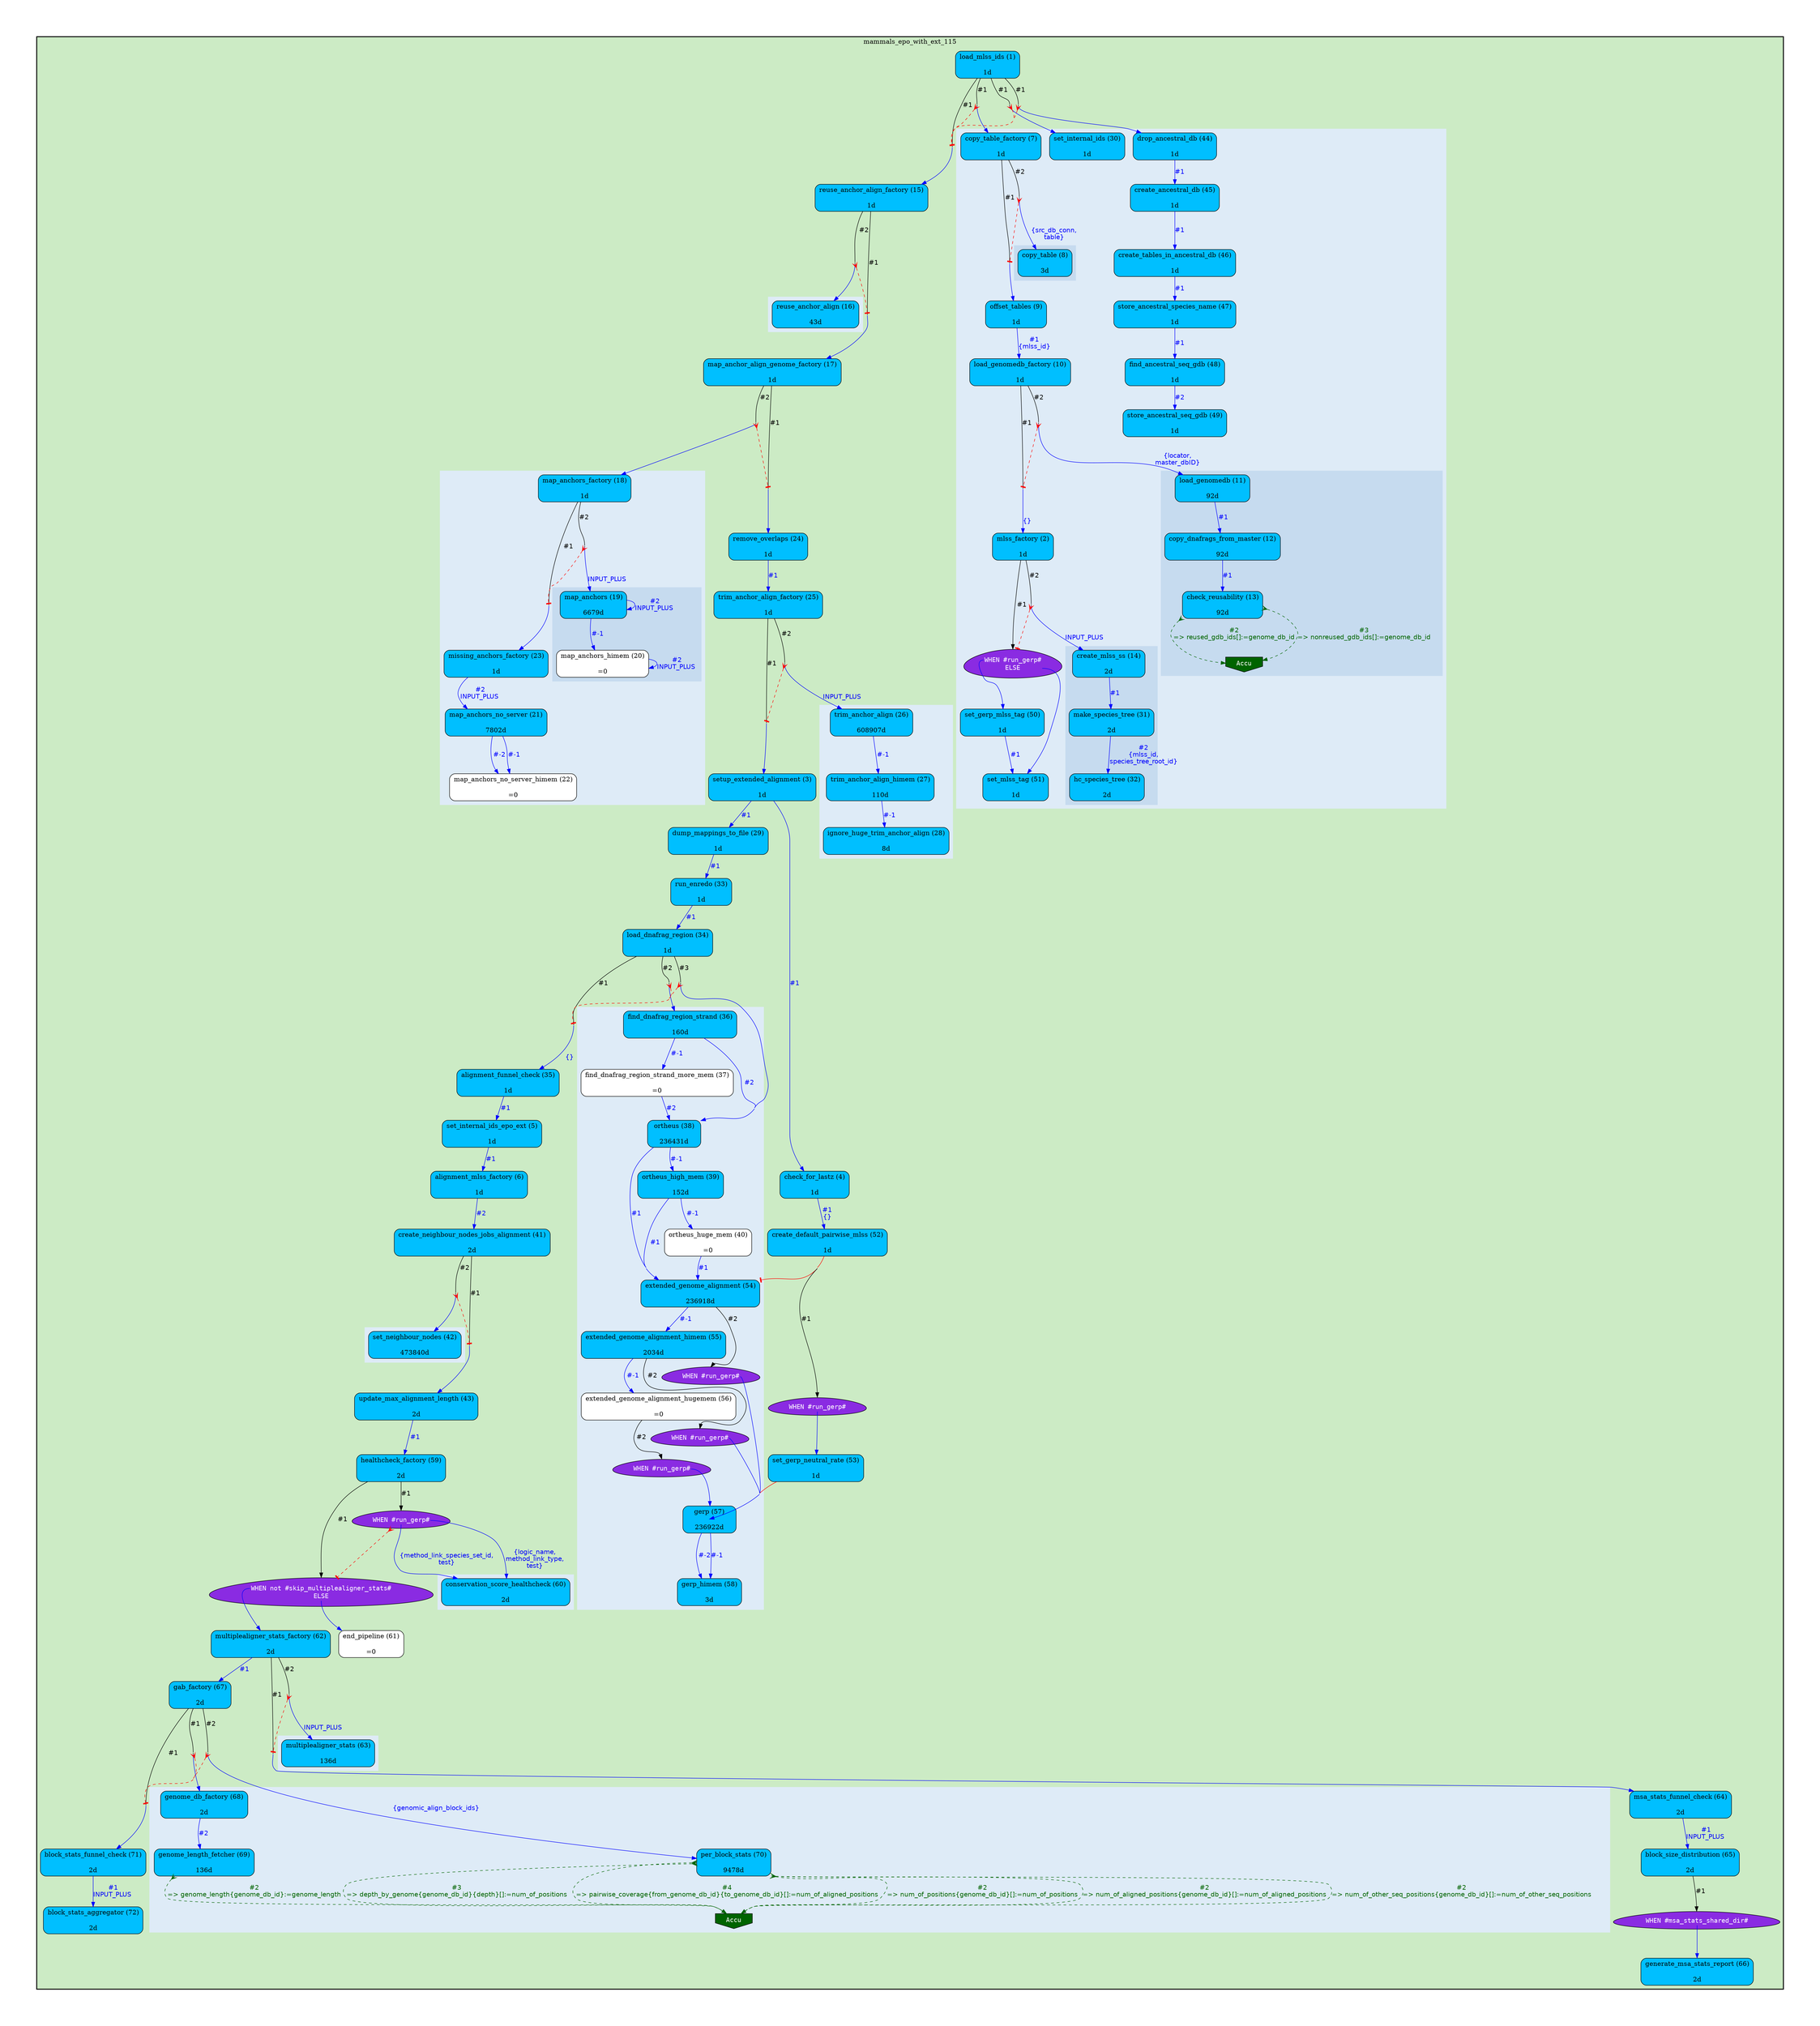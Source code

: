 digraph test {
	ratio="compress"; concentrate = "true"; name = "AnalysisWorkflow"; pad = "1.0";
	analysis_alignment_funnel_check [fillcolor="DeepSkyBlue", fontname="Times-Roman", label=<<table border="0" cellborder="0" cellspacing="0" cellpadding="1"><tr><td colspan="1">alignment_funnel_check (35)</td></tr><tr><td colspan="1"> </td></tr><tr><td bgcolor="DeepSkyBlue" width="100%">1d</td></tr></table>>, shape="Mrecord", style="filled"];
	analysis_alignment_mlss_factory [fillcolor="DeepSkyBlue", fontname="Times-Roman", label=<<table border="0" cellborder="0" cellspacing="0" cellpadding="1"><tr><td colspan="1">alignment_mlss_factory (6)</td></tr><tr><td colspan="1"> </td></tr><tr><td bgcolor="DeepSkyBlue" width="100%">1d</td></tr></table>>, shape="Mrecord", style="filled"];
	analysis_block_size_distribution [fillcolor="DeepSkyBlue", fontname="Times-Roman", label=<<table border="0" cellborder="0" cellspacing="0" cellpadding="1"><tr><td colspan="1">block_size_distribution (65)</td></tr><tr><td colspan="1"> </td></tr><tr><td bgcolor="DeepSkyBlue" width="100%">2d</td></tr></table>>, shape="Mrecord", style="filled"];
	analysis_block_stats_aggregator [fillcolor="DeepSkyBlue", fontname="Times-Roman", label=<<table border="0" cellborder="0" cellspacing="0" cellpadding="1"><tr><td colspan="1">block_stats_aggregator (72)</td></tr><tr><td colspan="1"> </td></tr><tr><td bgcolor="DeepSkyBlue" width="100%">2d</td></tr></table>>, shape="Mrecord", style="filled"];
	analysis_block_stats_funnel_check [fillcolor="DeepSkyBlue", fontname="Times-Roman", label=<<table border="0" cellborder="0" cellspacing="0" cellpadding="1"><tr><td colspan="1">block_stats_funnel_check (71)</td></tr><tr><td colspan="1"> </td></tr><tr><td bgcolor="DeepSkyBlue" width="100%">2d</td></tr></table>>, shape="Mrecord", style="filled"];
	analysis_check_for_lastz [fillcolor="DeepSkyBlue", fontname="Times-Roman", label=<<table border="0" cellborder="0" cellspacing="0" cellpadding="1"><tr><td colspan="1">check_for_lastz (4)</td></tr><tr><td colspan="1"> </td></tr><tr><td bgcolor="DeepSkyBlue" width="100%">1d</td></tr></table>>, shape="Mrecord", style="filled"];
	analysis_check_reusability [fillcolor="DeepSkyBlue", fontname="Times-Roman", label=<<table border="0" cellborder="0" cellspacing="0" cellpadding="1"><tr><td colspan="1">check_reusability (13)</td></tr><tr><td colspan="1"> </td></tr><tr><td bgcolor="DeepSkyBlue" width="100%">92d</td></tr></table>>, shape="Mrecord", style="filled"];
	analysis_conservation_score_healthcheck [fillcolor="DeepSkyBlue", fontname="Times-Roman", label=<<table border="0" cellborder="0" cellspacing="0" cellpadding="1"><tr><td colspan="1">conservation_score_healthcheck (60)</td></tr><tr><td colspan="1"> </td></tr><tr><td bgcolor="DeepSkyBlue" width="100%">2d</td></tr></table>>, shape="Mrecord", style="filled"];
	analysis_copy_dnafrags_from_master [fillcolor="DeepSkyBlue", fontname="Times-Roman", label=<<table border="0" cellborder="0" cellspacing="0" cellpadding="1"><tr><td colspan="1">copy_dnafrags_from_master (12)</td></tr><tr><td colspan="1"> </td></tr><tr><td bgcolor="DeepSkyBlue" width="100%">92d</td></tr></table>>, shape="Mrecord", style="filled"];
	analysis_copy_table [fillcolor="DeepSkyBlue", fontname="Times-Roman", label=<<table border="0" cellborder="0" cellspacing="0" cellpadding="1"><tr><td colspan="1">copy_table (8)</td></tr><tr><td colspan="1"> </td></tr><tr><td bgcolor="DeepSkyBlue" width="100%">3d</td></tr></table>>, shape="Mrecord", style="filled"];
	analysis_copy_table_factory [fillcolor="DeepSkyBlue", fontname="Times-Roman", label=<<table border="0" cellborder="0" cellspacing="0" cellpadding="1"><tr><td colspan="1">copy_table_factory (7)</td></tr><tr><td colspan="1"> </td></tr><tr><td bgcolor="DeepSkyBlue" width="100%">1d</td></tr></table>>, shape="Mrecord", style="filled"];
	analysis_create_ancestral_db [fillcolor="DeepSkyBlue", fontname="Times-Roman", label=<<table border="0" cellborder="0" cellspacing="0" cellpadding="1"><tr><td colspan="1">create_ancestral_db (45)</td></tr><tr><td colspan="1"> </td></tr><tr><td bgcolor="DeepSkyBlue" width="100%">1d</td></tr></table>>, shape="Mrecord", style="filled"];
	analysis_create_default_pairwise_mlss [fillcolor="DeepSkyBlue", fontname="Times-Roman", label=<<table border="0" cellborder="0" cellspacing="0" cellpadding="1"><tr><td colspan="1">create_default_pairwise_mlss (52)</td></tr><tr><td colspan="1"> </td></tr><tr><td bgcolor="DeepSkyBlue" width="100%">1d</td></tr></table>>, shape="Mrecord", style="filled"];
	analysis_create_mlss_ss [fillcolor="DeepSkyBlue", fontname="Times-Roman", label=<<table border="0" cellborder="0" cellspacing="0" cellpadding="1"><tr><td colspan="1">create_mlss_ss (14)</td></tr><tr><td colspan="1"> </td></tr><tr><td bgcolor="DeepSkyBlue" width="100%">2d</td></tr></table>>, shape="Mrecord", style="filled"];
	analysis_create_neighbour_nodes_jobs_alignment [fillcolor="DeepSkyBlue", fontname="Times-Roman", label=<<table border="0" cellborder="0" cellspacing="0" cellpadding="1"><tr><td colspan="1">create_neighbour_nodes_jobs_alignment (41)</td></tr><tr><td colspan="1"> </td></tr><tr><td bgcolor="DeepSkyBlue" width="100%">2d</td></tr></table>>, shape="Mrecord", style="filled"];
	analysis_create_tables_in_ancestral_db [fillcolor="DeepSkyBlue", fontname="Times-Roman", label=<<table border="0" cellborder="0" cellspacing="0" cellpadding="1"><tr><td colspan="1">create_tables_in_ancestral_db (46)</td></tr><tr><td colspan="1"> </td></tr><tr><td bgcolor="DeepSkyBlue" width="100%">1d</td></tr></table>>, shape="Mrecord", style="filled"];
	analysis_drop_ancestral_db [fillcolor="DeepSkyBlue", fontname="Times-Roman", label=<<table border="0" cellborder="0" cellspacing="0" cellpadding="1"><tr><td colspan="1">drop_ancestral_db (44)</td></tr><tr><td colspan="1"> </td></tr><tr><td bgcolor="DeepSkyBlue" width="100%">1d</td></tr></table>>, shape="Mrecord", style="filled"];
	analysis_dump_mappings_to_file [fillcolor="DeepSkyBlue", fontname="Times-Roman", label=<<table border="0" cellborder="0" cellspacing="0" cellpadding="1"><tr><td colspan="1">dump_mappings_to_file (29)</td></tr><tr><td colspan="1"> </td></tr><tr><td bgcolor="DeepSkyBlue" width="100%">1d</td></tr></table>>, shape="Mrecord", style="filled"];
	analysis_end_pipeline [fillcolor="white", fontname="Times-Roman", label=<<table border="0" cellborder="0" cellspacing="0" cellpadding="1"><tr><td colspan="1">end_pipeline (61)</td></tr><tr><td colspan="1"> </td></tr><tr><td>=0</td></tr></table>>, shape="Mrecord", style="filled"];
	analysis_extended_genome_alignment [fillcolor="DeepSkyBlue", fontname="Times-Roman", label=<<table border="0" cellborder="0" cellspacing="0" cellpadding="1"><tr><td colspan="1">extended_genome_alignment (54)</td></tr><tr><td colspan="1"> </td></tr><tr><td bgcolor="DeepSkyBlue" width="100%">236918d</td></tr></table>>, shape="Mrecord", style="filled"];
	analysis_extended_genome_alignment_himem [fillcolor="DeepSkyBlue", fontname="Times-Roman", label=<<table border="0" cellborder="0" cellspacing="0" cellpadding="1"><tr><td colspan="1">extended_genome_alignment_himem (55)</td></tr><tr><td colspan="1"> </td></tr><tr><td bgcolor="DeepSkyBlue" width="100%">2034d</td></tr></table>>, shape="Mrecord", style="filled"];
	analysis_extended_genome_alignment_hugemem [fillcolor="white", fontname="Times-Roman", label=<<table border="0" cellborder="0" cellspacing="0" cellpadding="1"><tr><td colspan="1">extended_genome_alignment_hugemem (56)</td></tr><tr><td colspan="1"> </td></tr><tr><td>=0</td></tr></table>>, shape="Mrecord", style="filled"];
	analysis_find_ancestral_seq_gdb [fillcolor="DeepSkyBlue", fontname="Times-Roman", label=<<table border="0" cellborder="0" cellspacing="0" cellpadding="1"><tr><td colspan="1">find_ancestral_seq_gdb (48)</td></tr><tr><td colspan="1"> </td></tr><tr><td bgcolor="DeepSkyBlue" width="100%">1d</td></tr></table>>, shape="Mrecord", style="filled"];
	analysis_find_dnafrag_region_strand [fillcolor="DeepSkyBlue", fontname="Times-Roman", label=<<table border="0" cellborder="0" cellspacing="0" cellpadding="1"><tr><td colspan="1">find_dnafrag_region_strand (36)</td></tr><tr><td colspan="1"> </td></tr><tr><td bgcolor="DeepSkyBlue" width="100%">160d</td></tr></table>>, shape="Mrecord", style="filled"];
	analysis_find_dnafrag_region_strand_more_mem [fillcolor="white", fontname="Times-Roman", label=<<table border="0" cellborder="0" cellspacing="0" cellpadding="1"><tr><td colspan="1">find_dnafrag_region_strand_more_mem (37)</td></tr><tr><td colspan="1"> </td></tr><tr><td>=0</td></tr></table>>, shape="Mrecord", style="filled"];
	analysis_gab_factory [fillcolor="DeepSkyBlue", fontname="Times-Roman", label=<<table border="0" cellborder="0" cellspacing="0" cellpadding="1"><tr><td colspan="1">gab_factory (67)</td></tr><tr><td colspan="1"> </td></tr><tr><td bgcolor="DeepSkyBlue" width="100%">2d</td></tr></table>>, shape="Mrecord", style="filled"];
	analysis_generate_msa_stats_report [fillcolor="DeepSkyBlue", fontname="Times-Roman", label=<<table border="0" cellborder="0" cellspacing="0" cellpadding="1"><tr><td colspan="1">generate_msa_stats_report (66)</td></tr><tr><td colspan="1"> </td></tr><tr><td bgcolor="DeepSkyBlue" width="100%">2d</td></tr></table>>, shape="Mrecord", style="filled"];
	analysis_genome_db_factory [fillcolor="DeepSkyBlue", fontname="Times-Roman", label=<<table border="0" cellborder="0" cellspacing="0" cellpadding="1"><tr><td colspan="1">genome_db_factory (68)</td></tr><tr><td colspan="1"> </td></tr><tr><td bgcolor="DeepSkyBlue" width="100%">2d</td></tr></table>>, shape="Mrecord", style="filled"];
	analysis_genome_length_fetcher [fillcolor="DeepSkyBlue", fontname="Times-Roman", label=<<table border="0" cellborder="0" cellspacing="0" cellpadding="1"><tr><td colspan="1">genome_length_fetcher (69)</td></tr><tr><td colspan="1"> </td></tr><tr><td bgcolor="DeepSkyBlue" width="100%">136d</td></tr></table>>, shape="Mrecord", style="filled"];
	analysis_gerp [fillcolor="DeepSkyBlue", fontname="Times-Roman", label=<<table border="0" cellborder="0" cellspacing="0" cellpadding="1"><tr><td colspan="1">gerp (57)</td></tr><tr><td colspan="1"> </td></tr><tr><td bgcolor="DeepSkyBlue" width="100%">236922d</td></tr></table>>, shape="Mrecord", style="filled"];
	analysis_gerp_himem [fillcolor="DeepSkyBlue", fontname="Times-Roman", label=<<table border="0" cellborder="0" cellspacing="0" cellpadding="1"><tr><td colspan="1">gerp_himem (58)</td></tr><tr><td colspan="1"> </td></tr><tr><td bgcolor="DeepSkyBlue" width="100%">3d</td></tr></table>>, shape="Mrecord", style="filled"];
	analysis_hc_species_tree [fillcolor="DeepSkyBlue", fontname="Times-Roman", label=<<table border="0" cellborder="0" cellspacing="0" cellpadding="1"><tr><td colspan="1">hc_species_tree (32)</td></tr><tr><td colspan="1"> </td></tr><tr><td bgcolor="DeepSkyBlue" width="100%">2d</td></tr></table>>, shape="Mrecord", style="filled"];
	analysis_healthcheck_factory [fillcolor="DeepSkyBlue", fontname="Times-Roman", label=<<table border="0" cellborder="0" cellspacing="0" cellpadding="1"><tr><td colspan="1">healthcheck_factory (59)</td></tr><tr><td colspan="1"> </td></tr><tr><td bgcolor="DeepSkyBlue" width="100%">2d</td></tr></table>>, shape="Mrecord", style="filled"];
	analysis_ignore_huge_trim_anchor_align [fillcolor="DeepSkyBlue", fontname="Times-Roman", label=<<table border="0" cellborder="0" cellspacing="0" cellpadding="1"><tr><td colspan="1">ignore_huge_trim_anchor_align (28)</td></tr><tr><td colspan="1"> </td></tr><tr><td bgcolor="DeepSkyBlue" width="100%">8d</td></tr></table>>, shape="Mrecord", style="filled"];
	analysis_load_dnafrag_region [fillcolor="DeepSkyBlue", fontname="Times-Roman", label=<<table border="0" cellborder="0" cellspacing="0" cellpadding="1"><tr><td colspan="1">load_dnafrag_region (34)</td></tr><tr><td colspan="1"> </td></tr><tr><td bgcolor="DeepSkyBlue" width="100%">1d</td></tr></table>>, shape="Mrecord", style="filled"];
	analysis_load_genomedb [fillcolor="DeepSkyBlue", fontname="Times-Roman", label=<<table border="0" cellborder="0" cellspacing="0" cellpadding="1"><tr><td colspan="1">load_genomedb (11)</td></tr><tr><td colspan="1"> </td></tr><tr><td bgcolor="DeepSkyBlue" width="100%">92d</td></tr></table>>, shape="Mrecord", style="filled"];
	analysis_load_genomedb_factory [fillcolor="DeepSkyBlue", fontname="Times-Roman", label=<<table border="0" cellborder="0" cellspacing="0" cellpadding="1"><tr><td colspan="1">load_genomedb_factory (10)</td></tr><tr><td colspan="1"> </td></tr><tr><td bgcolor="DeepSkyBlue" width="100%">1d</td></tr></table>>, shape="Mrecord", style="filled"];
	analysis_load_mlss_ids [fillcolor="DeepSkyBlue", fontname="Times-Roman", label=<<table border="0" cellborder="0" cellspacing="0" cellpadding="1"><tr><td colspan="1">load_mlss_ids (1)</td></tr><tr><td colspan="1"> </td></tr><tr><td bgcolor="DeepSkyBlue" width="100%">1d</td></tr></table>>, shape="Mrecord", style="filled"];
	analysis_make_species_tree [fillcolor="DeepSkyBlue", fontname="Times-Roman", label=<<table border="0" cellborder="0" cellspacing="0" cellpadding="1"><tr><td colspan="1">make_species_tree (31)</td></tr><tr><td colspan="1"> </td></tr><tr><td bgcolor="DeepSkyBlue" width="100%">2d</td></tr></table>>, shape="Mrecord", style="filled"];
	analysis_map_anchor_align_genome_factory [fillcolor="DeepSkyBlue", fontname="Times-Roman", label=<<table border="0" cellborder="0" cellspacing="0" cellpadding="1"><tr><td colspan="1">map_anchor_align_genome_factory (17)</td></tr><tr><td colspan="1"> </td></tr><tr><td bgcolor="DeepSkyBlue" width="100%">1d</td></tr></table>>, shape="Mrecord", style="filled"];
	analysis_map_anchors [fillcolor="DeepSkyBlue", fontname="Times-Roman", label=<<table border="0" cellborder="0" cellspacing="0" cellpadding="1"><tr><td colspan="1">map_anchors (19)</td></tr><tr><td colspan="1"> </td></tr><tr><td bgcolor="DeepSkyBlue" width="100%">6679d</td></tr></table>>, shape="Mrecord", style="filled"];
	analysis_map_anchors_factory [fillcolor="DeepSkyBlue", fontname="Times-Roman", label=<<table border="0" cellborder="0" cellspacing="0" cellpadding="1"><tr><td colspan="1">map_anchors_factory (18)</td></tr><tr><td colspan="1"> </td></tr><tr><td bgcolor="DeepSkyBlue" width="100%">1d</td></tr></table>>, shape="Mrecord", style="filled"];
	analysis_map_anchors_himem [fillcolor="white", fontname="Times-Roman", label=<<table border="0" cellborder="0" cellspacing="0" cellpadding="1"><tr><td colspan="1">map_anchors_himem (20)</td></tr><tr><td colspan="1"> </td></tr><tr><td>=0</td></tr></table>>, shape="Mrecord", style="filled"];
	analysis_map_anchors_no_server [fillcolor="DeepSkyBlue", fontname="Times-Roman", label=<<table border="0" cellborder="0" cellspacing="0" cellpadding="1"><tr><td colspan="1">map_anchors_no_server (21)</td></tr><tr><td colspan="1"> </td></tr><tr><td bgcolor="DeepSkyBlue" width="100%">7802d</td></tr></table>>, shape="Mrecord", style="filled"];
	analysis_map_anchors_no_server_himem [fillcolor="white", fontname="Times-Roman", label=<<table border="0" cellborder="0" cellspacing="0" cellpadding="1"><tr><td colspan="1">map_anchors_no_server_himem (22)</td></tr><tr><td colspan="1"> </td></tr><tr><td>=0</td></tr></table>>, shape="Mrecord", style="filled"];
	analysis_missing_anchors_factory [fillcolor="DeepSkyBlue", fontname="Times-Roman", label=<<table border="0" cellborder="0" cellspacing="0" cellpadding="1"><tr><td colspan="1">missing_anchors_factory (23)</td></tr><tr><td colspan="1"> </td></tr><tr><td bgcolor="DeepSkyBlue" width="100%">1d</td></tr></table>>, shape="Mrecord", style="filled"];
	analysis_mlss_factory [fillcolor="DeepSkyBlue", fontname="Times-Roman", label=<<table border="0" cellborder="0" cellspacing="0" cellpadding="1"><tr><td colspan="1">mlss_factory (2)</td></tr><tr><td colspan="1"> </td></tr><tr><td bgcolor="DeepSkyBlue" width="100%">1d</td></tr></table>>, shape="Mrecord", style="filled"];
	analysis_msa_stats_funnel_check [fillcolor="DeepSkyBlue", fontname="Times-Roman", label=<<table border="0" cellborder="0" cellspacing="0" cellpadding="1"><tr><td colspan="1">msa_stats_funnel_check (64)</td></tr><tr><td colspan="1"> </td></tr><tr><td bgcolor="DeepSkyBlue" width="100%">2d</td></tr></table>>, shape="Mrecord", style="filled"];
	analysis_multiplealigner_stats [fillcolor="DeepSkyBlue", fontname="Times-Roman", label=<<table border="0" cellborder="0" cellspacing="0" cellpadding="1"><tr><td colspan="1">multiplealigner_stats (63)</td></tr><tr><td colspan="1"> </td></tr><tr><td bgcolor="DeepSkyBlue" width="100%">136d</td></tr></table>>, shape="Mrecord", style="filled"];
	analysis_multiplealigner_stats_factory [fillcolor="DeepSkyBlue", fontname="Times-Roman", label=<<table border="0" cellborder="0" cellspacing="0" cellpadding="1"><tr><td colspan="1">multiplealigner_stats_factory (62)</td></tr><tr><td colspan="1"> </td></tr><tr><td bgcolor="DeepSkyBlue" width="100%">2d</td></tr></table>>, shape="Mrecord", style="filled"];
	analysis_offset_tables [fillcolor="DeepSkyBlue", fontname="Times-Roman", label=<<table border="0" cellborder="0" cellspacing="0" cellpadding="1"><tr><td colspan="1">offset_tables (9)</td></tr><tr><td colspan="1"> </td></tr><tr><td bgcolor="DeepSkyBlue" width="100%">1d</td></tr></table>>, shape="Mrecord", style="filled"];
	analysis_ortheus [fillcolor="DeepSkyBlue", fontname="Times-Roman", label=<<table border="0" cellborder="0" cellspacing="0" cellpadding="1"><tr><td colspan="1">ortheus (38)</td></tr><tr><td colspan="1"> </td></tr><tr><td bgcolor="DeepSkyBlue" width="100%">236431d</td></tr></table>>, shape="Mrecord", style="filled"];
	analysis_ortheus_high_mem [fillcolor="DeepSkyBlue", fontname="Times-Roman", label=<<table border="0" cellborder="0" cellspacing="0" cellpadding="1"><tr><td colspan="1">ortheus_high_mem (39)</td></tr><tr><td colspan="1"> </td></tr><tr><td bgcolor="DeepSkyBlue" width="100%">152d</td></tr></table>>, shape="Mrecord", style="filled"];
	analysis_ortheus_huge_mem [fillcolor="white", fontname="Times-Roman", label=<<table border="0" cellborder="0" cellspacing="0" cellpadding="1"><tr><td colspan="1">ortheus_huge_mem (40)</td></tr><tr><td colspan="1"> </td></tr><tr><td>=0</td></tr></table>>, shape="Mrecord", style="filled"];
	analysis_per_block_stats [fillcolor="DeepSkyBlue", fontname="Times-Roman", label=<<table border="0" cellborder="0" cellspacing="0" cellpadding="1"><tr><td colspan="1">per_block_stats (70)</td></tr><tr><td colspan="1"> </td></tr><tr><td bgcolor="DeepSkyBlue" width="100%">9478d</td></tr></table>>, shape="Mrecord", style="filled"];
	analysis_remove_overlaps [fillcolor="DeepSkyBlue", fontname="Times-Roman", label=<<table border="0" cellborder="0" cellspacing="0" cellpadding="1"><tr><td colspan="1">remove_overlaps (24)</td></tr><tr><td colspan="1"> </td></tr><tr><td bgcolor="DeepSkyBlue" width="100%">1d</td></tr></table>>, shape="Mrecord", style="filled"];
	analysis_reuse_anchor_align [fillcolor="DeepSkyBlue", fontname="Times-Roman", label=<<table border="0" cellborder="0" cellspacing="0" cellpadding="1"><tr><td colspan="1">reuse_anchor_align (16)</td></tr><tr><td colspan="1"> </td></tr><tr><td bgcolor="DeepSkyBlue" width="100%">43d</td></tr></table>>, shape="Mrecord", style="filled"];
	analysis_reuse_anchor_align_factory [fillcolor="DeepSkyBlue", fontname="Times-Roman", label=<<table border="0" cellborder="0" cellspacing="0" cellpadding="1"><tr><td colspan="1">reuse_anchor_align_factory (15)</td></tr><tr><td colspan="1"> </td></tr><tr><td bgcolor="DeepSkyBlue" width="100%">1d</td></tr></table>>, shape="Mrecord", style="filled"];
	analysis_run_enredo [fillcolor="DeepSkyBlue", fontname="Times-Roman", label=<<table border="0" cellborder="0" cellspacing="0" cellpadding="1"><tr><td colspan="1">run_enredo (33)</td></tr><tr><td colspan="1"> </td></tr><tr><td bgcolor="DeepSkyBlue" width="100%">1d</td></tr></table>>, shape="Mrecord", style="filled"];
	analysis_set_gerp_mlss_tag [fillcolor="DeepSkyBlue", fontname="Times-Roman", label=<<table border="0" cellborder="0" cellspacing="0" cellpadding="1"><tr><td colspan="1">set_gerp_mlss_tag (50)</td></tr><tr><td colspan="1"> </td></tr><tr><td bgcolor="DeepSkyBlue" width="100%">1d</td></tr></table>>, shape="Mrecord", style="filled"];
	analysis_set_gerp_neutral_rate [fillcolor="DeepSkyBlue", fontname="Times-Roman", label=<<table border="0" cellborder="0" cellspacing="0" cellpadding="1"><tr><td colspan="1">set_gerp_neutral_rate (53)</td></tr><tr><td colspan="1"> </td></tr><tr><td bgcolor="DeepSkyBlue" width="100%">1d</td></tr></table>>, shape="Mrecord", style="filled"];
	analysis_set_internal_ids [fillcolor="DeepSkyBlue", fontname="Times-Roman", label=<<table border="0" cellborder="0" cellspacing="0" cellpadding="1"><tr><td colspan="1">set_internal_ids (30)</td></tr><tr><td colspan="1"> </td></tr><tr><td bgcolor="DeepSkyBlue" width="100%">1d</td></tr></table>>, shape="Mrecord", style="filled"];
	analysis_set_internal_ids_epo_ext [fillcolor="DeepSkyBlue", fontname="Times-Roman", label=<<table border="0" cellborder="0" cellspacing="0" cellpadding="1"><tr><td colspan="1">set_internal_ids_epo_ext (5)</td></tr><tr><td colspan="1"> </td></tr><tr><td bgcolor="DeepSkyBlue" width="100%">1d</td></tr></table>>, shape="Mrecord", style="filled"];
	analysis_set_mlss_tag [fillcolor="DeepSkyBlue", fontname="Times-Roman", label=<<table border="0" cellborder="0" cellspacing="0" cellpadding="1"><tr><td colspan="1">set_mlss_tag (51)</td></tr><tr><td colspan="1"> </td></tr><tr><td bgcolor="DeepSkyBlue" width="100%">1d</td></tr></table>>, shape="Mrecord", style="filled"];
	analysis_set_neighbour_nodes [fillcolor="DeepSkyBlue", fontname="Times-Roman", label=<<table border="0" cellborder="0" cellspacing="0" cellpadding="1"><tr><td colspan="1">set_neighbour_nodes (42)</td></tr><tr><td colspan="1"> </td></tr><tr><td bgcolor="DeepSkyBlue" width="100%">473840d</td></tr></table>>, shape="Mrecord", style="filled"];
	analysis_setup_extended_alignment [fillcolor="DeepSkyBlue", fontname="Times-Roman", label=<<table border="0" cellborder="0" cellspacing="0" cellpadding="1"><tr><td colspan="1">setup_extended_alignment (3)</td></tr><tr><td colspan="1"> </td></tr><tr><td bgcolor="DeepSkyBlue" width="100%">1d</td></tr></table>>, shape="Mrecord", style="filled"];
	analysis_store_ancestral_seq_gdb [fillcolor="DeepSkyBlue", fontname="Times-Roman", label=<<table border="0" cellborder="0" cellspacing="0" cellpadding="1"><tr><td colspan="1">store_ancestral_seq_gdb (49)</td></tr><tr><td colspan="1"> </td></tr><tr><td bgcolor="DeepSkyBlue" width="100%">1d</td></tr></table>>, shape="Mrecord", style="filled"];
	analysis_store_ancestral_species_name [fillcolor="DeepSkyBlue", fontname="Times-Roman", label=<<table border="0" cellborder="0" cellspacing="0" cellpadding="1"><tr><td colspan="1">store_ancestral_species_name (47)</td></tr><tr><td colspan="1"> </td></tr><tr><td bgcolor="DeepSkyBlue" width="100%">1d</td></tr></table>>, shape="Mrecord", style="filled"];
	analysis_trim_anchor_align [fillcolor="DeepSkyBlue", fontname="Times-Roman", label=<<table border="0" cellborder="0" cellspacing="0" cellpadding="1"><tr><td colspan="1">trim_anchor_align (26)</td></tr><tr><td colspan="1"> </td></tr><tr><td bgcolor="DeepSkyBlue" width="100%">608907d</td></tr></table>>, shape="Mrecord", style="filled"];
	analysis_trim_anchor_align_factory [fillcolor="DeepSkyBlue", fontname="Times-Roman", label=<<table border="0" cellborder="0" cellspacing="0" cellpadding="1"><tr><td colspan="1">trim_anchor_align_factory (25)</td></tr><tr><td colspan="1"> </td></tr><tr><td bgcolor="DeepSkyBlue" width="100%">1d</td></tr></table>>, shape="Mrecord", style="filled"];
	analysis_trim_anchor_align_himem [fillcolor="DeepSkyBlue", fontname="Times-Roman", label=<<table border="0" cellborder="0" cellspacing="0" cellpadding="1"><tr><td colspan="1">trim_anchor_align_himem (27)</td></tr><tr><td colspan="1"> </td></tr><tr><td bgcolor="DeepSkyBlue" width="100%">110d</td></tr></table>>, shape="Mrecord", style="filled"];
	analysis_update_max_alignment_length [fillcolor="DeepSkyBlue", fontname="Times-Roman", label=<<table border="0" cellborder="0" cellspacing="0" cellpadding="1"><tr><td colspan="1">update_max_alignment_length (43)</td></tr><tr><td colspan="1"> </td></tr><tr><td bgcolor="DeepSkyBlue" width="100%">2d</td></tr></table>>, shape="Mrecord", style="filled"];
	dfr_12_mp [fixedsize="1", height="0.01", label="dfr_12_mp", shape="point", width="0.01"];
	dfr_13_mp [fixedsize="1", height="0.01", label="dfr_13_mp", shape="point", width="0.01"];
	dfr_15_mp [fixedsize="1", height="0.01", label="dfr_15_mp", shape="point", width="0.01"];
	dfr_16_mp [fixedsize="1", height="0.01", label="dfr_16_mp", shape="point", width="0.01"];
	dfr_1_mp [fixedsize="1", height="0.01", label="dfr_1_mp", shape="point", width="0.01"];
	dfr_22_mp [fixedsize="1", height="0.01", label="dfr_22_mp", shape="point", width="0.01"];
	dfr_23_mp [fixedsize="1", height="0.01", label="dfr_23_mp", shape="point", width="0.01"];
	dfr_24_mp [fixedsize="1", height="0.01", label="dfr_24_mp", shape="point", width="0.01"];
	dfr_25_mp [fixedsize="1", height="0.01", label="dfr_25_mp", shape="point", width="0.01"];
	dfr_26_mp [fixedsize="1", height="0.01", label="dfr_26_mp", shape="point", width="0.01"];
	dfr_27_mp [fixedsize="1", height="0.01", label="dfr_27_mp", shape="point", width="0.01"];
	dfr_2_mp [fixedsize="1", height="0.01", label="dfr_2_mp", shape="point", width="0.01"];
	dfr_35_mp [fixedsize="1", height="0.01", label="dfr_35_mp", shape="point", width="0.01"];
	dfr_36_mp [fixedsize="1", height="0.01", label="dfr_36_mp", shape="point", width="0.01"];
	dfr_3_mp [fixedsize="1", height="0.01", label="dfr_3_mp", shape="point", width="0.01"];
	dfr_42_mp [fixedsize="1", height="0.01", label="dfr_42_mp", shape="point", width="0.01"];
	dfr_43_mp [fixedsize="1", height="0.01", label="dfr_43_mp", shape="point", width="0.01"];
	dfr_44_mp [fixedsize="1", height="0.01", label="dfr_44_mp", shape="point", width="0.01"];
	dfr_4_mp [fixedsize="1", height="0.01", label="dfr_4_mp", shape="point", width="0.01"];
	dfr_54_mp [fixedsize="1", height="0.01", label="dfr_54_mp", shape="point", width="0.01"];
	dfr_55_mp [fixedsize="1", height="0.01", label="dfr_55_mp", shape="point", width="0.01"];
	dfr_5_mp [fillcolor="blueviolet", fontcolor="white", fontname="Courier", label=<<table border="0" cellborder="0" cellspacing="0" cellpadding="1">i<tr><td></td></tr><tr><td port="cond_0">WHEN #run_gerp#</td></tr><tr><td port="cond_1">ELSE</td></tr></table>>, shape="egg", style="filled"];
	dfr_63_mp [fillcolor="blueviolet", fontcolor="white", fontname="Courier", label=<<table border="0" cellborder="0" cellspacing="0" cellpadding="1">i<tr><td></td></tr><tr><td port="cond_0">WHEN #run_gerp#</td></tr></table>>, shape="egg", style="filled"];
	dfr_65_mp [fillcolor="blueviolet", fontcolor="white", fontname="Courier", label=<<table border="0" cellborder="0" cellspacing="0" cellpadding="1">i<tr><td></td></tr><tr><td port="cond_0">WHEN #run_gerp#</td></tr></table>>, shape="egg", style="filled"];
	dfr_67_mp [fillcolor="blueviolet", fontcolor="white", fontname="Courier", label=<<table border="0" cellborder="0" cellspacing="0" cellpadding="1">i<tr><td></td></tr><tr><td port="cond_0">WHEN #run_gerp#</td></tr></table>>, shape="egg", style="filled"];
	dfr_68_mp [fillcolor="blueviolet", fontcolor="white", fontname="Courier", label=<<table border="0" cellborder="0" cellspacing="0" cellpadding="1">i<tr><td></td></tr><tr><td port="cond_0">WHEN #run_gerp#</td></tr></table>>, shape="egg", style="filled"];
	dfr_6_mp [fixedsize="1", height="0.01", label="dfr_6_mp", shape="point", width="0.01"];
	dfr_71_mp [fillcolor="blueviolet", fontcolor="white", fontname="Courier", label=<<table border="0" cellborder="0" cellspacing="0" cellpadding="1">i<tr><td></td></tr><tr><td port="cond_0">WHEN not #skip_multiplealigner_stats#</td></tr><tr><td port="cond_1">ELSE</td></tr></table>>, shape="egg", style="filled"];
	dfr_72_mp [fillcolor="blueviolet", fontcolor="white", fontname="Courier", label=<<table border="0" cellborder="0" cellspacing="0" cellpadding="1">i<tr><td></td></tr><tr><td port="cond_0">WHEN #run_gerp#</td></tr></table>>, shape="egg", style="filled"];
	dfr_73_mp [fixedsize="1", height="0.01", label="dfr_73_mp", shape="point", width="0.01"];
	dfr_74_mp [fixedsize="1", height="0.01", label="dfr_74_mp", shape="point", width="0.01"];
	dfr_77_mp [fillcolor="blueviolet", fontcolor="white", fontname="Courier", label=<<table border="0" cellborder="0" cellspacing="0" cellpadding="1">i<tr><td></td></tr><tr><td port="cond_0">WHEN #msa_stats_shared_dir#</td></tr></table>>, shape="egg", style="filled"];
	dfr_78_mp [fixedsize="1", height="0.01", label="dfr_78_mp", shape="point", width="0.01"];
	dfr_79_mp [fixedsize="1", height="0.01", label="dfr_79_mp", shape="point", width="0.01"];
	dfr_80_mp [fixedsize="1", height="0.01", label="dfr_80_mp", shape="point", width="0.01"];
	sink_dfr_15_mp [fillcolor="darkgreen", fontcolor="white", fontname="Courier", label="Accu", shape="invhouse", style="filled"];
	sink_dfr_78_mp [fillcolor="darkgreen", fontcolor="white", fontname="Courier", label="Accu", shape="invhouse", style="filled"];
	analysis_alignment_funnel_check -> analysis_set_internal_ids_epo_ext [color="blue", fontcolor="blue", fontname="Helvetica", label="#1\n"];
	analysis_alignment_mlss_factory -> analysis_create_neighbour_nodes_jobs_alignment [color="blue", fontcolor="blue", fontname="Helvetica", label="#2\n"];
	analysis_block_size_distribution -> dfr_77_mp [arrowhead="normal", color="black", fontcolor="black", fontname="Helvetica", headport="n", label="#1"];
	analysis_block_stats_funnel_check -> analysis_block_stats_aggregator [color="blue", fontcolor="blue", fontname="Helvetica", label="#1\nINPUT_PLUS "];
	analysis_check_for_lastz -> analysis_create_default_pairwise_mlss [color="blue", fontcolor="blue", fontname="Helvetica", label="#1\n{}"];
	analysis_check_reusability -> sink_dfr_15_mp [arrowtail="crow", color="darkgreen", dir="both", fontcolor="darkgreen", fontname="Helvetica", label="#2\n=> reused_gdb_ids[]:=genome_db_id", style="dashed"];
	analysis_check_reusability -> sink_dfr_15_mp [arrowtail="crow", color="darkgreen", dir="both", fontcolor="darkgreen", fontname="Helvetica", label="#3\n=> nonreused_gdb_ids[]:=genome_db_id", style="dashed"];
	analysis_copy_dnafrags_from_master -> analysis_check_reusability [color="blue", fontcolor="blue", fontname="Helvetica", label="#1\n"];
	analysis_copy_table_factory -> dfr_12_mp [arrowhead="none", color="black", fontcolor="black", fontname="Helvetica", headport="n", label="#1"];
	analysis_copy_table_factory -> dfr_13_mp [arrowhead="none", color="black", fontcolor="black", fontname="Helvetica", headport="n", label="#2"];
	analysis_create_ancestral_db -> analysis_create_tables_in_ancestral_db [color="blue", fontcolor="blue", fontname="Helvetica", label="#1\n"];
	analysis_create_default_pairwise_mlss -> analysis_extended_genome_alignment [arrowhead="tee", color="red"];
	analysis_create_default_pairwise_mlss -> dfr_63_mp [arrowhead="normal", color="black", fontcolor="black", fontname="Helvetica", headport="n", label="#1"];
	analysis_create_mlss_ss -> analysis_make_species_tree [color="blue", fontcolor="blue", fontname="Helvetica", label="#1\n"];
	analysis_create_neighbour_nodes_jobs_alignment -> dfr_54_mp [arrowhead="none", color="black", fontcolor="black", fontname="Helvetica", headport="n", label="#1"];
	analysis_create_neighbour_nodes_jobs_alignment -> dfr_55_mp [arrowhead="none", color="black", fontcolor="black", fontname="Helvetica", headport="n", label="#2"];
	analysis_create_tables_in_ancestral_db -> analysis_store_ancestral_species_name [color="blue", fontcolor="blue", fontname="Helvetica", label="#1\n"];
	analysis_drop_ancestral_db -> analysis_create_ancestral_db [color="blue", fontcolor="blue", fontname="Helvetica", label="#1\n"];
	analysis_dump_mappings_to_file -> analysis_run_enredo [color="blue", fontcolor="blue", fontname="Helvetica", label="#1\n"];
	analysis_extended_genome_alignment -> analysis_extended_genome_alignment_himem [color="blue", fontcolor="blue", fontname="Helvetica", label="#-1\n"];
	analysis_extended_genome_alignment -> dfr_65_mp [arrowhead="normal", color="black", fontcolor="black", fontname="Helvetica", headport="n", label="#2"];
	analysis_extended_genome_alignment_himem -> analysis_extended_genome_alignment_hugemem [color="blue", fontcolor="blue", fontname="Helvetica", label="#-1\n"];
	analysis_extended_genome_alignment_himem -> dfr_67_mp [arrowhead="normal", color="black", fontcolor="black", fontname="Helvetica", headport="n", label="#2"];
	analysis_extended_genome_alignment_hugemem -> dfr_68_mp [arrowhead="normal", color="black", fontcolor="black", fontname="Helvetica", headport="n", label="#2"];
	analysis_find_ancestral_seq_gdb -> analysis_store_ancestral_seq_gdb [color="blue", fontcolor="blue", fontname="Helvetica", label="#2\n"];
	analysis_find_dnafrag_region_strand -> analysis_find_dnafrag_region_strand_more_mem [color="blue", fontcolor="blue", fontname="Helvetica", label="#-1\n"];
	analysis_find_dnafrag_region_strand -> analysis_ortheus [color="blue", fontcolor="blue", fontname="Helvetica", label="#2\n"];
	analysis_find_dnafrag_region_strand_more_mem -> analysis_ortheus [color="blue", fontcolor="blue", fontname="Helvetica", label="#2\n"];
	analysis_gab_factory -> dfr_78_mp [arrowhead="none", color="black", fontcolor="black", fontname="Helvetica", headport="n", label="#1"];
	analysis_gab_factory -> dfr_79_mp [arrowhead="none", color="black", fontcolor="black", fontname="Helvetica", headport="n", label="#1"];
	analysis_gab_factory -> dfr_80_mp [arrowhead="none", color="black", fontcolor="black", fontname="Helvetica", headport="n", label="#2"];
	analysis_genome_db_factory -> analysis_genome_length_fetcher [color="blue", fontcolor="blue", fontname="Helvetica", label="#2\n"];
	analysis_genome_length_fetcher -> sink_dfr_78_mp [arrowtail="crow", color="darkgreen", dir="both", fontcolor="darkgreen", fontname="Helvetica", label="#2\n=> genome_length{genome_db_id}:=genome_length", style="dashed"];
	analysis_gerp -> analysis_gerp_himem [color="blue", fontcolor="blue", fontname="Helvetica", label="#-2\n"];
	analysis_gerp -> analysis_gerp_himem [color="blue", fontcolor="blue", fontname="Helvetica", label="#-1\n"];
	analysis_healthcheck_factory -> dfr_71_mp [arrowhead="normal", color="black", fontcolor="black", fontname="Helvetica", headport="n", label="#1"];
	analysis_healthcheck_factory -> dfr_72_mp [arrowhead="normal", color="black", fontcolor="black", fontname="Helvetica", headport="n", label="#1"];
	analysis_load_dnafrag_region -> dfr_42_mp [arrowhead="none", color="black", fontcolor="black", fontname="Helvetica", headport="n", label="#1"];
	analysis_load_dnafrag_region -> dfr_43_mp [arrowhead="none", color="black", fontcolor="black", fontname="Helvetica", headport="n", label="#2"];
	analysis_load_dnafrag_region -> dfr_44_mp [arrowhead="none", color="black", fontcolor="black", fontname="Helvetica", headport="n", label="#3"];
	analysis_load_genomedb -> analysis_copy_dnafrags_from_master [color="blue", fontcolor="blue", fontname="Helvetica", label="#1\n"];
	analysis_load_genomedb_factory -> dfr_15_mp [arrowhead="none", color="black", fontcolor="black", fontname="Helvetica", headport="n", label="#1"];
	analysis_load_genomedb_factory -> dfr_16_mp [arrowhead="none", color="black", fontcolor="black", fontname="Helvetica", headport="n", label="#2"];
	analysis_load_mlss_ids -> dfr_1_mp [arrowhead="none", color="black", fontcolor="black", fontname="Helvetica", headport="n", label="#1"];
	analysis_load_mlss_ids -> dfr_2_mp [arrowhead="none", color="black", fontcolor="black", fontname="Helvetica", headport="n", label="#1"];
	analysis_load_mlss_ids -> dfr_3_mp [arrowhead="none", color="black", fontcolor="black", fontname="Helvetica", headport="n", label="#1"];
	analysis_load_mlss_ids -> dfr_4_mp [arrowhead="none", color="black", fontcolor="black", fontname="Helvetica", headport="n", label="#1"];
	analysis_make_species_tree -> analysis_hc_species_tree [color="blue", fontcolor="blue", fontname="Helvetica", label="#2\n{mlss_id,\nspecies_tree_root_id}"];
	analysis_map_anchor_align_genome_factory -> dfr_24_mp [arrowhead="none", color="black", fontcolor="black", fontname="Helvetica", headport="n", label="#1"];
	analysis_map_anchor_align_genome_factory -> dfr_25_mp [arrowhead="none", color="black", fontcolor="black", fontname="Helvetica", headport="n", label="#2"];
	analysis_map_anchors -> analysis_map_anchors [color="blue", fontcolor="blue", fontname="Helvetica", label="#2\nINPUT_PLUS "];
	analysis_map_anchors -> analysis_map_anchors_himem [color="blue", fontcolor="blue", fontname="Helvetica", label="#-1\n"];
	analysis_map_anchors_factory -> dfr_26_mp [arrowhead="none", color="black", fontcolor="black", fontname="Helvetica", headport="n", label="#1"];
	analysis_map_anchors_factory -> dfr_27_mp [arrowhead="none", color="black", fontcolor="black", fontname="Helvetica", headport="n", label="#2"];
	analysis_map_anchors_himem -> analysis_map_anchors_himem [color="blue", fontcolor="blue", fontname="Helvetica", label="#2\nINPUT_PLUS "];
	analysis_map_anchors_no_server -> analysis_map_anchors_no_server_himem [color="blue", fontcolor="blue", fontname="Helvetica", label="#-2\n"];
	analysis_map_anchors_no_server -> analysis_map_anchors_no_server_himem [color="blue", fontcolor="blue", fontname="Helvetica", label="#-1\n"];
	analysis_missing_anchors_factory -> analysis_map_anchors_no_server [color="blue", fontcolor="blue", fontname="Helvetica", label="#2\nINPUT_PLUS "];
	analysis_mlss_factory -> dfr_5_mp [arrowhead="normal", color="black", fontcolor="black", fontname="Helvetica", headport="n", label="#1"];
	analysis_mlss_factory -> dfr_6_mp [arrowhead="none", color="black", fontcolor="black", fontname="Helvetica", headport="n", label="#2"];
	analysis_msa_stats_funnel_check -> analysis_block_size_distribution [color="blue", fontcolor="blue", fontname="Helvetica", label="#1\nINPUT_PLUS "];
	analysis_multiplealigner_stats_factory -> analysis_gab_factory [color="blue", fontcolor="blue", fontname="Helvetica", label="#1\n"];
	analysis_multiplealigner_stats_factory -> dfr_73_mp [arrowhead="none", color="black", fontcolor="black", fontname="Helvetica", headport="n", label="#1"];
	analysis_multiplealigner_stats_factory -> dfr_74_mp [arrowhead="none", color="black", fontcolor="black", fontname="Helvetica", headport="n", label="#2"];
	analysis_offset_tables -> analysis_load_genomedb_factory [color="blue", fontcolor="blue", fontname="Helvetica", label="#1\n{mlss_id}"];
	analysis_ortheus -> analysis_extended_genome_alignment [color="blue", fontcolor="blue", fontname="Helvetica", label="#1\n"];
	analysis_ortheus -> analysis_ortheus_high_mem [color="blue", fontcolor="blue", fontname="Helvetica", label="#-1\n"];
	analysis_ortheus_high_mem -> analysis_extended_genome_alignment [color="blue", fontcolor="blue", fontname="Helvetica", label="#1\n"];
	analysis_ortheus_high_mem -> analysis_ortheus_huge_mem [color="blue", fontcolor="blue", fontname="Helvetica", label="#-1\n"];
	analysis_ortheus_huge_mem -> analysis_extended_genome_alignment [color="blue", fontcolor="blue", fontname="Helvetica", label="#1\n"];
	analysis_per_block_stats -> sink_dfr_78_mp [arrowtail="crow", color="darkgreen", dir="both", fontcolor="darkgreen", fontname="Helvetica", label="#2\n=> num_of_positions{genome_db_id}[]:=num_of_positions", style="dashed"];
	analysis_per_block_stats -> sink_dfr_78_mp [arrowtail="crow", color="darkgreen", dir="both", fontcolor="darkgreen", fontname="Helvetica", label="#2\n=> num_of_aligned_positions{genome_db_id}[]:=num_of_aligned_positions", style="dashed"];
	analysis_per_block_stats -> sink_dfr_78_mp [arrowtail="crow", color="darkgreen", dir="both", fontcolor="darkgreen", fontname="Helvetica", label="#2\n=> num_of_other_seq_positions{genome_db_id}[]:=num_of_other_seq_positions", style="dashed"];
	analysis_per_block_stats -> sink_dfr_78_mp [arrowtail="crow", color="darkgreen", dir="both", fontcolor="darkgreen", fontname="Helvetica", label="#3\n=> depth_by_genome{genome_db_id}{depth}[]:=num_of_positions", style="dashed"];
	analysis_per_block_stats -> sink_dfr_78_mp [arrowtail="crow", color="darkgreen", dir="both", fontcolor="darkgreen", fontname="Helvetica", label="#4\n=> pairwise_coverage{from_genome_db_id}{to_genome_db_id}[]:=num_of_aligned_positions", style="dashed"];
	analysis_remove_overlaps -> analysis_trim_anchor_align_factory [color="blue", fontcolor="blue", fontname="Helvetica", label="#1\n"];
	analysis_reuse_anchor_align_factory -> dfr_22_mp [arrowhead="none", color="black", fontcolor="black", fontname="Helvetica", headport="n", label="#1"];
	analysis_reuse_anchor_align_factory -> dfr_23_mp [arrowhead="none", color="black", fontcolor="black", fontname="Helvetica", headport="n", label="#2"];
	analysis_run_enredo -> analysis_load_dnafrag_region [color="blue", fontcolor="blue", fontname="Helvetica", label="#1\n"];
	analysis_set_gerp_mlss_tag -> analysis_set_mlss_tag [color="blue", fontcolor="blue", fontname="Helvetica", label="#1\n"];
	analysis_set_gerp_neutral_rate -> analysis_gerp [arrowhead="tee", color="red"];
	analysis_set_internal_ids_epo_ext -> analysis_alignment_mlss_factory [color="blue", fontcolor="blue", fontname="Helvetica", label="#1\n"];
	analysis_setup_extended_alignment -> analysis_check_for_lastz [color="blue", fontcolor="blue", fontname="Helvetica", label="#1\n"];
	analysis_setup_extended_alignment -> analysis_dump_mappings_to_file [color="blue", fontcolor="blue", fontname="Helvetica", label="#1\n"];
	analysis_store_ancestral_species_name -> analysis_find_ancestral_seq_gdb [color="blue", fontcolor="blue", fontname="Helvetica", label="#1\n"];
	analysis_trim_anchor_align -> analysis_trim_anchor_align_himem [color="blue", fontcolor="blue", fontname="Helvetica", label="#-1\n"];
	analysis_trim_anchor_align_factory -> dfr_35_mp [arrowhead="none", color="black", fontcolor="black", fontname="Helvetica", headport="n", label="#1"];
	analysis_trim_anchor_align_factory -> dfr_36_mp [arrowhead="none", color="black", fontcolor="black", fontname="Helvetica", headport="n", label="#2"];
	analysis_trim_anchor_align_himem -> analysis_ignore_huge_trim_anchor_align [color="blue", fontcolor="blue", fontname="Helvetica", label="#-1\n"];
	analysis_update_max_alignment_length -> analysis_healthcheck_factory [color="blue", fontcolor="blue", fontname="Helvetica", label="#1\n"];
	dfr_12_mp -> analysis_offset_tables [color="blue", fontcolor="blue", fontname="Helvetica", label="\n", tailport="s"];
	dfr_13_mp -> analysis_copy_table [color="blue", fontcolor="blue", fontname="Helvetica", label="\n{src_db_conn,\ntable}", tailport="s"];
	dfr_13_mp -> dfr_12_mp [arrowhead="tee", arrowtail="crow", color="red", dir="both", style="dashed"];
	dfr_15_mp -> analysis_mlss_factory [color="blue", fontcolor="blue", fontname="Helvetica", label="\n{}", tailport="s"];
	dfr_16_mp -> analysis_load_genomedb [color="blue", fontcolor="blue", fontname="Helvetica", label="\n{locator,\nmaster_dbID}", tailport="s"];
	dfr_16_mp -> dfr_15_mp [arrowhead="tee", arrowtail="crow", color="red", dir="both", style="dashed"];
	dfr_1_mp -> analysis_reuse_anchor_align_factory [color="blue", fontcolor="blue", fontname="Helvetica", label="\n", tailport="s"];
	dfr_22_mp -> analysis_map_anchor_align_genome_factory [color="blue", fontcolor="blue", fontname="Helvetica", label="\n", tailport="s"];
	dfr_23_mp -> analysis_reuse_anchor_align [color="blue", fontcolor="blue", fontname="Helvetica", label="\n", tailport="s"];
	dfr_23_mp -> dfr_22_mp [arrowhead="tee", arrowtail="crow", color="red", dir="both", style="dashed"];
	dfr_24_mp -> analysis_remove_overlaps [color="blue", fontcolor="blue", fontname="Helvetica", label="\n", tailport="s"];
	dfr_25_mp -> analysis_map_anchors_factory [color="blue", fontcolor="blue", fontname="Helvetica", label="\n", tailport="s"];
	dfr_25_mp -> dfr_24_mp [arrowhead="tee", arrowtail="crow", color="red", dir="both", style="dashed"];
	dfr_26_mp -> analysis_missing_anchors_factory [color="blue", fontcolor="blue", fontname="Helvetica", label="\n", tailport="s"];
	dfr_27_mp -> analysis_map_anchors [color="blue", fontcolor="blue", fontname="Helvetica", label="\nINPUT_PLUS ", tailport="s"];
	dfr_27_mp -> dfr_26_mp [arrowhead="tee", arrowtail="crow", color="red", dir="both", style="dashed"];
	dfr_2_mp -> analysis_copy_table_factory [color="blue", fontcolor="blue", fontname="Helvetica", label="\n", tailport="s"];
	dfr_2_mp -> dfr_1_mp [arrowhead="tee", arrowtail="crow", color="red", dir="both", style="dashed"];
	dfr_35_mp -> analysis_setup_extended_alignment [color="blue", fontcolor="blue", fontname="Helvetica", label="\n", tailport="s"];
	dfr_36_mp -> analysis_trim_anchor_align [color="blue", fontcolor="blue", fontname="Helvetica", label="\nINPUT_PLUS ", tailport="s"];
	dfr_36_mp -> dfr_35_mp [arrowhead="tee", arrowtail="crow", color="red", dir="both", style="dashed"];
	dfr_3_mp -> analysis_set_internal_ids [color="blue", fontcolor="blue", fontname="Helvetica", label="\n", tailport="s"];
	dfr_3_mp -> dfr_1_mp [arrowhead="tee", arrowtail="crow", color="red", dir="both", style="dashed"];
	dfr_42_mp -> analysis_alignment_funnel_check [color="blue", fontcolor="blue", fontname="Helvetica", label="\n{}", tailport="s"];
	dfr_43_mp -> analysis_find_dnafrag_region_strand [color="blue", fontcolor="blue", fontname="Helvetica", label="\n", tailport="s"];
	dfr_43_mp -> dfr_42_mp [arrowhead="tee", arrowtail="crow", color="red", dir="both", style="dashed"];
	dfr_44_mp -> analysis_ortheus [color="blue", fontcolor="blue", fontname="Helvetica", label="\n", tailport="s"];
	dfr_44_mp -> dfr_42_mp [arrowhead="tee", arrowtail="crow", color="red", dir="both", style="dashed"];
	dfr_4_mp -> analysis_drop_ancestral_db [color="blue", fontcolor="blue", fontname="Helvetica", label="\n", tailport="s"];
	dfr_4_mp -> dfr_1_mp [arrowhead="tee", arrowtail="crow", color="red", dir="both", style="dashed"];
	dfr_54_mp -> analysis_update_max_alignment_length [color="blue", fontcolor="blue", fontname="Helvetica", label="\n", tailport="s"];
	dfr_55_mp -> analysis_set_neighbour_nodes [color="blue", fontcolor="blue", fontname="Helvetica", label="\n", tailport="s"];
	dfr_55_mp -> dfr_54_mp [arrowhead="tee", arrowtail="crow", color="red", dir="both", style="dashed"];
	dfr_5_mp -> analysis_set_gerp_mlss_tag [color="blue", fontcolor="blue", fontname="Helvetica", label="\n", tailport="cond_0"];
	dfr_5_mp -> analysis_set_mlss_tag [color="blue", fontcolor="blue", fontname="Helvetica", label="\n", tailport="cond_1"];
	dfr_63_mp -> analysis_set_gerp_neutral_rate [color="blue", fontcolor="blue", fontname="Helvetica", label="\n", tailport="cond_0"];
	dfr_65_mp -> analysis_gerp [color="blue", fontcolor="blue", fontname="Helvetica", label="\n", tailport="cond_0"];
	dfr_67_mp -> analysis_gerp [color="blue", fontcolor="blue", fontname="Helvetica", label="\n", tailport="cond_0"];
	dfr_68_mp -> analysis_gerp [color="blue", fontcolor="blue", fontname="Helvetica", label="\n", tailport="cond_0"];
	dfr_6_mp -> analysis_create_mlss_ss [color="blue", fontcolor="blue", fontname="Helvetica", label="\nINPUT_PLUS ", tailport="s"];
	dfr_6_mp -> dfr_5_mp [arrowhead="tee", arrowtail="crow", color="red", dir="both", style="dashed"];
	dfr_71_mp -> analysis_end_pipeline [color="blue", fontcolor="blue", fontname="Helvetica", label="\n", tailport="cond_1"];
	dfr_71_mp -> analysis_multiplealigner_stats_factory [color="blue", fontcolor="blue", fontname="Helvetica", label="\n", tailport="cond_0"];
	dfr_72_mp -> analysis_conservation_score_healthcheck [color="blue", fontcolor="blue", fontname="Helvetica", label="\n{logic_name,\nmethod_link_type,\ntest}", tailport="cond_0"];
	dfr_72_mp -> analysis_conservation_score_healthcheck [color="blue", fontcolor="blue", fontname="Helvetica", label="\n{method_link_species_set_id,\ntest}", tailport="cond_0"];
	dfr_72_mp -> dfr_71_mp [arrowhead="tee", arrowtail="crow", color="red", dir="both", style="dashed"];
	dfr_73_mp -> analysis_msa_stats_funnel_check [color="blue", fontcolor="blue", fontname="Helvetica", label="\n", tailport="s"];
	dfr_74_mp -> analysis_multiplealigner_stats [color="blue", fontcolor="blue", fontname="Helvetica", label="\nINPUT_PLUS ", tailport="s"];
	dfr_74_mp -> dfr_73_mp [arrowhead="tee", arrowtail="crow", color="red", dir="both", style="dashed"];
	dfr_77_mp -> analysis_generate_msa_stats_report [color="blue", fontcolor="blue", fontname="Helvetica", label="\n", tailport="cond_0"];
	dfr_78_mp -> analysis_block_stats_funnel_check [color="blue", fontcolor="blue", fontname="Helvetica", label="\n", tailport="s"];
	dfr_79_mp -> analysis_genome_db_factory [color="blue", fontcolor="blue", fontname="Helvetica", label="\n", tailport="s"];
	dfr_79_mp -> dfr_78_mp [arrowhead="tee", arrowtail="crow", color="red", dir="both", style="dashed"];
	dfr_80_mp -> analysis_per_block_stats [color="blue", fontcolor="blue", fontname="Helvetica", label="\n{genomic_align_block_ids}", tailport="s"];
	dfr_80_mp -> dfr_78_mp [arrowhead="tee", arrowtail="crow", color="red", dir="both", style="dashed"];

subgraph "cluster_mammals_epo_with_ext_115" {
	label="mammals_epo_with_ext_115";
	style="bold,filled";
	colorscheme="pastel19";
	fillcolor="3";
	color="";
	analysis_alignment_funnel_check;
	analysis_alignment_mlss_factory;
	analysis_block_size_distribution;
	analysis_block_stats_aggregator;
	analysis_block_stats_funnel_check;
	analysis_check_for_lastz;
	analysis_create_default_pairwise_mlss;
	analysis_create_neighbour_nodes_jobs_alignment;
	analysis_dump_mappings_to_file;
	analysis_end_pipeline;
	analysis_gab_factory;
	analysis_generate_msa_stats_report;
	analysis_healthcheck_factory;
	analysis_load_dnafrag_region;
	analysis_load_mlss_ids;
	analysis_map_anchor_align_genome_factory;
	analysis_msa_stats_funnel_check;
	analysis_multiplealigner_stats_factory;
	analysis_remove_overlaps;
	analysis_reuse_anchor_align_factory;
	analysis_run_enredo;
	analysis_set_gerp_neutral_rate;
	analysis_set_internal_ids_epo_ext;
	analysis_setup_extended_alignment;
	analysis_trim_anchor_align_factory;
	analysis_update_max_alignment_length;
	subgraph "cluster_cl_dfr_1_mp" {
		label="";
		style="filled";
		colorscheme="blues9";
		fillcolor="2";
		color="2";
		analysis_copy_table_factory;
		analysis_create_ancestral_db;
		analysis_create_tables_in_ancestral_db;
		analysis_drop_ancestral_db;
		analysis_find_ancestral_seq_gdb;
		analysis_load_genomedb_factory;
		analysis_mlss_factory;
		analysis_offset_tables;
		analysis_set_gerp_mlss_tag;
		analysis_set_internal_ids;
		analysis_set_mlss_tag;
		analysis_store_ancestral_seq_gdb;
		analysis_store_ancestral_species_name;
		subgraph "cluster_cl_dfr_12_mp" {
			label="";
			style="filled";
			colorscheme="blues9";
			fillcolor="3";
			color="3";
			analysis_copy_table;
		}
		subgraph "cluster_cl_dfr_15_mp" {
			label="";
			style="filled";
			colorscheme="blues9";
			fillcolor="3";
			color="3";
			analysis_check_reusability;
			analysis_copy_dnafrags_from_master;
			analysis_load_genomedb;
			sink_dfr_15_mp;
			sink_dfr_15_mp;
		}
		subgraph "cluster_cl_dfr_5_mp" {
			label="";
			style="filled";
			colorscheme="blues9";
			fillcolor="3";
			color="3";
			analysis_create_mlss_ss;
			analysis_hc_species_tree;
			analysis_make_species_tree;
		}
		dfr_12_mp;
		dfr_13_mp;
		dfr_15_mp;
		dfr_16_mp;
		dfr_5_mp;
		dfr_6_mp;
	}
	subgraph "cluster_cl_dfr_22_mp" {
		label="";
		style="filled";
		colorscheme="blues9";
		fillcolor="2";
		color="2";
		analysis_reuse_anchor_align;
	}
	subgraph "cluster_cl_dfr_24_mp" {
		label="";
		style="filled";
		colorscheme="blues9";
		fillcolor="2";
		color="2";
		analysis_map_anchors_factory;
		analysis_map_anchors_no_server;
		analysis_map_anchors_no_server_himem;
		analysis_missing_anchors_factory;
		subgraph "cluster_cl_dfr_26_mp" {
			label="";
			style="filled";
			colorscheme="blues9";
			fillcolor="3";
			color="3";
			analysis_map_anchors;
			analysis_map_anchors_himem;
		}
		dfr_26_mp;
		dfr_27_mp;
	}
	subgraph "cluster_cl_dfr_35_mp" {
		label="";
		style="filled";
		colorscheme="blues9";
		fillcolor="2";
		color="2";
		analysis_ignore_huge_trim_anchor_align;
		analysis_trim_anchor_align;
		analysis_trim_anchor_align_himem;
	}
	subgraph "cluster_cl_dfr_42_mp" {
		label="";
		style="filled";
		colorscheme="blues9";
		fillcolor="2";
		color="2";
		analysis_extended_genome_alignment;
		analysis_extended_genome_alignment_himem;
		analysis_extended_genome_alignment_hugemem;
		analysis_find_dnafrag_region_strand;
		analysis_find_dnafrag_region_strand_more_mem;
		analysis_gerp;
		analysis_gerp_himem;
		analysis_ortheus;
		analysis_ortheus_high_mem;
		analysis_ortheus_huge_mem;
		dfr_65_mp;
		dfr_67_mp;
		dfr_68_mp;
	}
	subgraph "cluster_cl_dfr_54_mp" {
		label="";
		style="filled";
		colorscheme="blues9";
		fillcolor="2";
		color="2";
		analysis_set_neighbour_nodes;
	}
	subgraph "cluster_cl_dfr_71_mp" {
		label="";
		style="filled";
		colorscheme="blues9";
		fillcolor="2";
		color="2";
		analysis_conservation_score_healthcheck;
	}
	subgraph "cluster_cl_dfr_73_mp" {
		label="";
		style="filled";
		colorscheme="blues9";
		fillcolor="2";
		color="2";
		analysis_multiplealigner_stats;
	}
	subgraph "cluster_cl_dfr_78_mp" {
		label="";
		style="filled";
		colorscheme="blues9";
		fillcolor="2";
		color="2";
		analysis_genome_db_factory;
		analysis_genome_length_fetcher;
		analysis_per_block_stats;
		sink_dfr_78_mp;
		sink_dfr_78_mp;
		sink_dfr_78_mp;
		sink_dfr_78_mp;
		sink_dfr_78_mp;
		sink_dfr_78_mp;
	}
	dfr_1_mp;
	dfr_22_mp;
	dfr_23_mp;
	dfr_24_mp;
	dfr_25_mp;
	dfr_2_mp;
	dfr_35_mp;
	dfr_36_mp;
	dfr_3_mp;
	dfr_42_mp;
	dfr_43_mp;
	dfr_44_mp;
	dfr_4_mp;
	dfr_54_mp;
	dfr_55_mp;
	dfr_63_mp;
	dfr_71_mp;
	dfr_72_mp;
	dfr_73_mp;
	dfr_74_mp;
	dfr_77_mp;
	dfr_78_mp;
	dfr_79_mp;
	dfr_80_mp;
}
}
